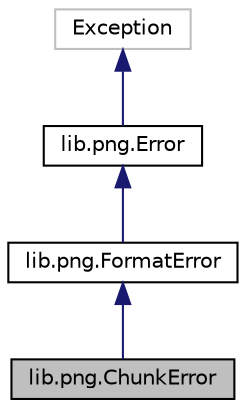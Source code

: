digraph "lib.png.ChunkError"
{
  edge [fontname="Helvetica",fontsize="10",labelfontname="Helvetica",labelfontsize="10"];
  node [fontname="Helvetica",fontsize="10",shape=record];
  Node4 [label="lib.png.ChunkError",height=0.2,width=0.4,color="black", fillcolor="grey75", style="filled", fontcolor="black"];
  Node5 -> Node4 [dir="back",color="midnightblue",fontsize="10",style="solid"];
  Node5 [label="lib.png.FormatError",height=0.2,width=0.4,color="black", fillcolor="white", style="filled",URL="$classlib_1_1png_1_1_format_error.html"];
  Node6 -> Node5 [dir="back",color="midnightblue",fontsize="10",style="solid"];
  Node6 [label="lib.png.Error",height=0.2,width=0.4,color="black", fillcolor="white", style="filled",URL="$classlib_1_1png_1_1_error.html"];
  Node7 -> Node6 [dir="back",color="midnightblue",fontsize="10",style="solid"];
  Node7 [label="Exception",height=0.2,width=0.4,color="grey75", fillcolor="white", style="filled"];
}
